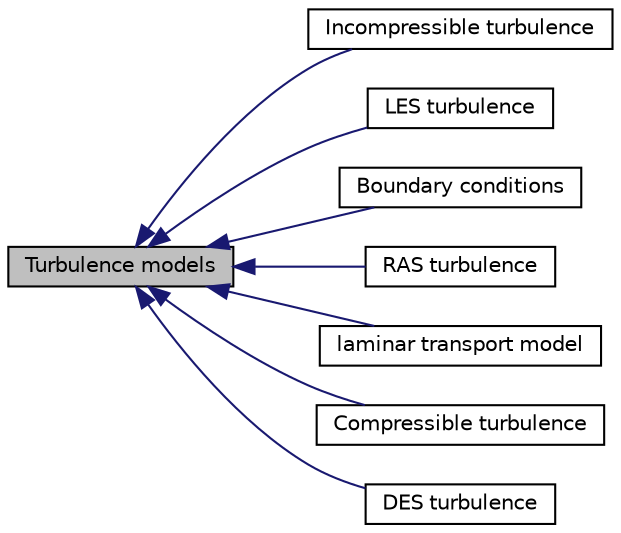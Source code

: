 digraph "Turbulence models"
{
  bgcolor="transparent";
  edge [fontname="Helvetica",fontsize="10",labelfontname="Helvetica",labelfontsize="10"];
  node [fontname="Helvetica",fontsize="10",shape=record];
  rankdir=LR;
  Node2 [label="Incompressible turbulence",height=0.2,width=0.4,color="black",URL="$group__grpIcoTurbulence.html"];
  Node6 [label="LES turbulence",height=0.2,width=0.4,color="black",URL="$group__grpLESTurbulence.html"];
  Node3 [label="Boundary conditions",height=0.2,width=0.4,color="black",URL="$group__grpTurbulenceBoundaryConditions.html"];
  Node7 [label="RAS turbulence",height=0.2,width=0.4,color="black",URL="$group__grpRASTurbulence.html"];
  Node5 [label="laminar transport model",height=0.2,width=0.4,color="black",URL="$group__grpLaminar.html"];
  Node1 [label="Compressible turbulence",height=0.2,width=0.4,color="black",URL="$group__grpCmpTurbulence.html"];
  Node0 [label="Turbulence models",height=0.2,width=0.4,color="black", fillcolor="grey75", style="filled" fontcolor="black"];
  Node4 [label="DES turbulence",height=0.2,width=0.4,color="black",URL="$group__grpDESTurbulence.html"];
  Node0->Node1 [shape=plaintext, color="midnightblue", dir="back", style="solid"];
  Node0->Node2 [shape=plaintext, color="midnightblue", dir="back", style="solid"];
  Node0->Node3 [shape=plaintext, color="midnightblue", dir="back", style="solid"];
  Node0->Node4 [shape=plaintext, color="midnightblue", dir="back", style="solid"];
  Node0->Node5 [shape=plaintext, color="midnightblue", dir="back", style="solid"];
  Node0->Node6 [shape=plaintext, color="midnightblue", dir="back", style="solid"];
  Node0->Node7 [shape=plaintext, color="midnightblue", dir="back", style="solid"];
}
